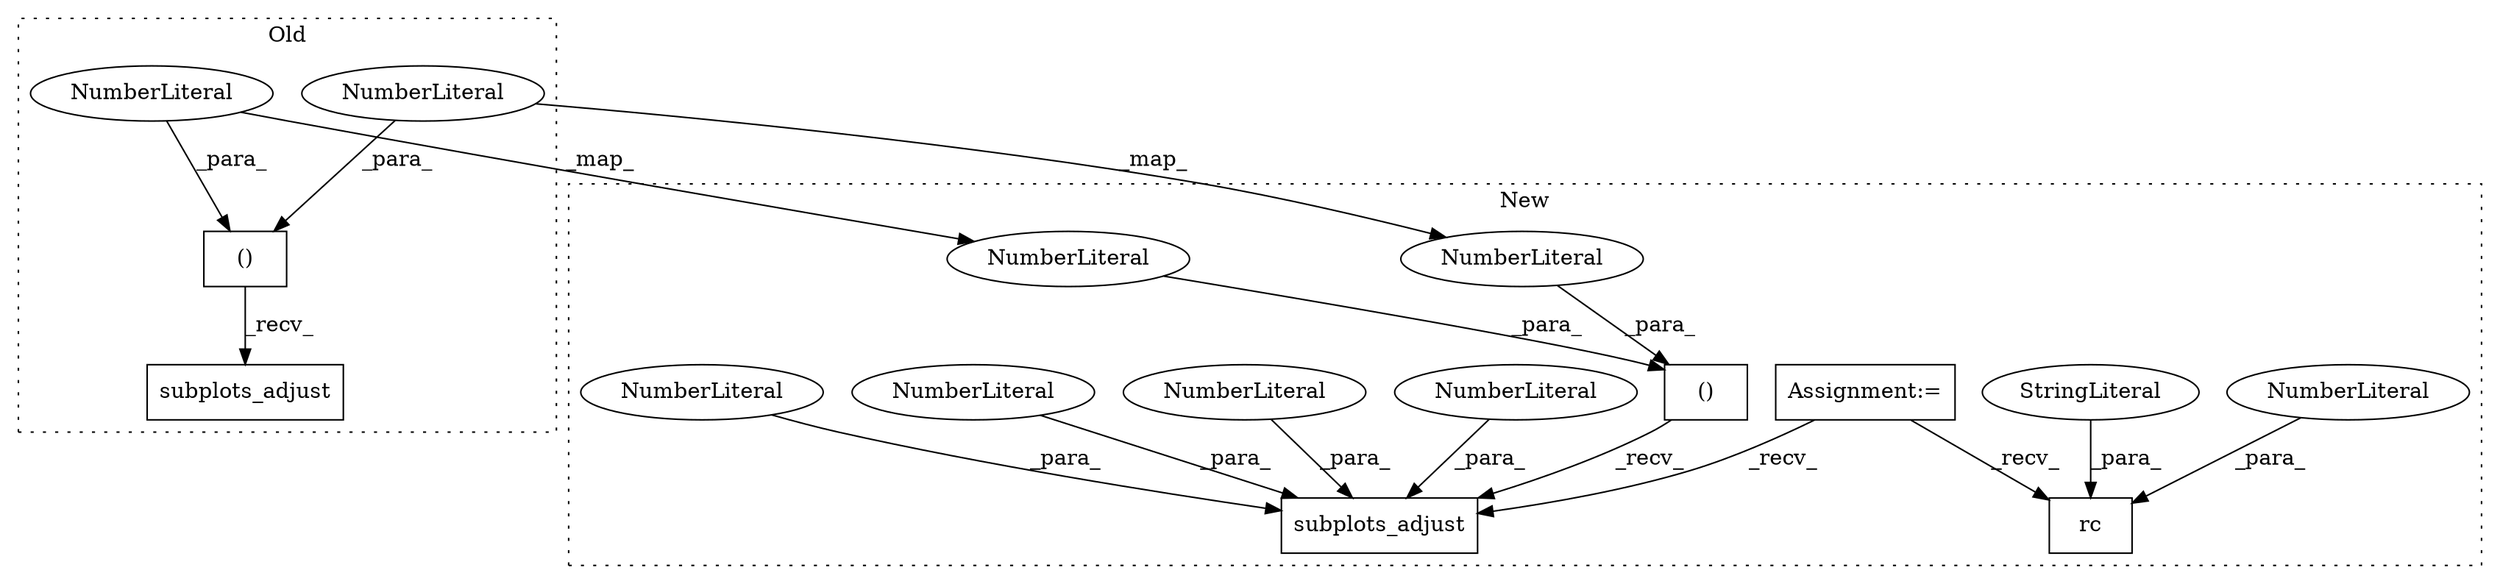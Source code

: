 digraph G {
subgraph cluster0 {
1 [label="subplots_adjust" a="32" s="910,927" l="16,1" shape="box"];
3 [label="()" a="106" s="883" l="15" shape="box"];
14 [label="NumberLiteral" a="34" s="897" l="1" shape="ellipse"];
15 [label="NumberLiteral" a="34" s="883" l="1" shape="ellipse"];
label = "Old";
style="dotted";
}
subgraph cluster1 {
2 [label="rc" a="32" s="497,508" l="3,1" shape="box"];
4 [label="NumberLiteral" a="34" s="507" l="1" shape="ellipse"];
5 [label="StringLiteral" a="45" s="500" l="6" shape="ellipse"];
6 [label="Assignment:=" a="7" s="389" l="10" shape="box"];
7 [label="subplots_adjust" a="32" s="978,1014" l="16,1" shape="box"];
8 [label="()" a="106" s="951" l="15" shape="box"];
9 [label="NumberLiteral" a="34" s="996" l="4" shape="ellipse"];
10 [label="NumberLiteral" a="34" s="1010" l="4" shape="ellipse"];
11 [label="NumberLiteral" a="34" s="1001" l="3" shape="ellipse"];
12 [label="NumberLiteral" a="34" s="1005" l="4" shape="ellipse"];
13 [label="NumberLiteral" a="34" s="965" l="1" shape="ellipse"];
16 [label="NumberLiteral" a="34" s="951" l="1" shape="ellipse"];
label = "New";
style="dotted";
}
3 -> 1 [label="_recv_"];
4 -> 2 [label="_para_"];
5 -> 2 [label="_para_"];
6 -> 2 [label="_recv_"];
6 -> 7 [label="_recv_"];
8 -> 7 [label="_recv_"];
9 -> 7 [label="_para_"];
10 -> 7 [label="_para_"];
11 -> 7 [label="_para_"];
12 -> 7 [label="_para_"];
13 -> 8 [label="_para_"];
14 -> 3 [label="_para_"];
14 -> 13 [label="_map_"];
15 -> 3 [label="_para_"];
15 -> 16 [label="_map_"];
16 -> 8 [label="_para_"];
}